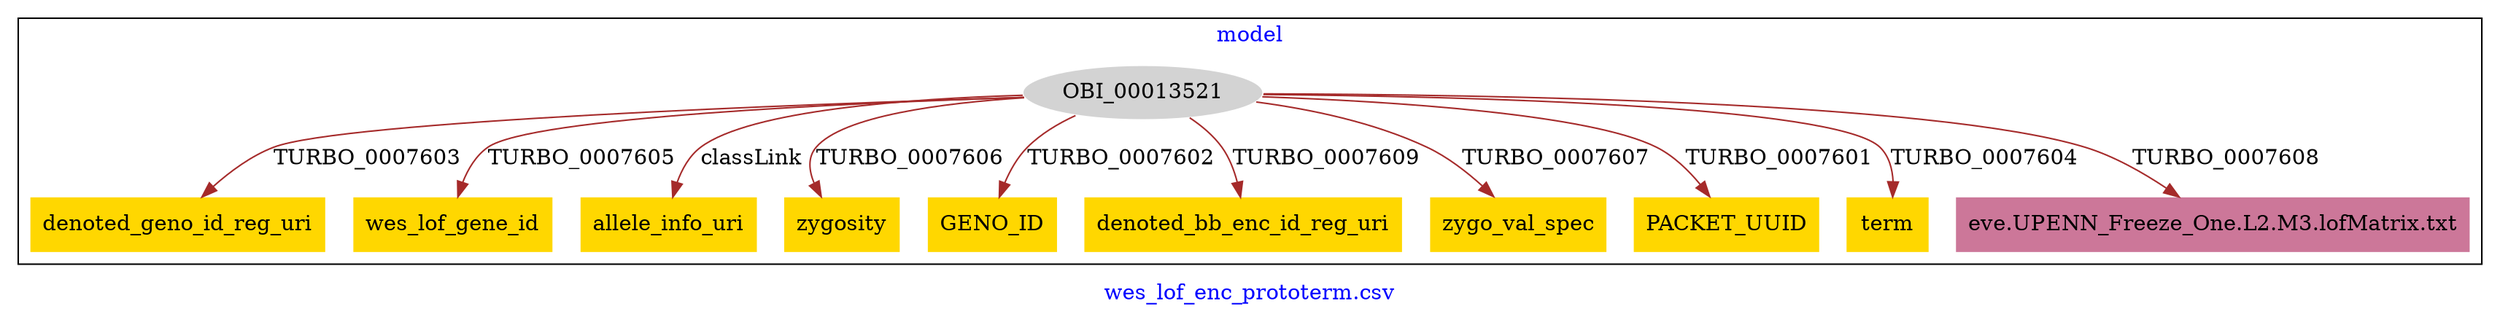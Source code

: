 digraph n0 {
fontcolor="blue"
remincross="true"
label="wes_lof_enc_prototerm.csv"
subgraph cluster {
label="model"
n2[style="filled",color="white",fillcolor="lightgray",label="OBI_00013521"];
n3[shape="plaintext",style="filled",fillcolor="gold",label="denoted_geno_id_reg_uri"];
n4[shape="plaintext",style="filled",fillcolor="gold",label="wes_lof_gene_id"];
n5[shape="plaintext",style="filled",fillcolor="gold",label="allele_info_uri"];
n6[shape="plaintext",style="filled",fillcolor="gold",label="zygosity"];
n7[shape="plaintext",style="filled",fillcolor="gold",label="GENO_ID"];
n8[shape="plaintext",style="filled",fillcolor="gold",label="denoted_bb_enc_id_reg_uri"];
n9[shape="plaintext",style="filled",fillcolor="gold",label="zygo_val_spec"];
n10[shape="plaintext",style="filled",fillcolor="gold",label="PACKET_UUID"];
n11[shape="plaintext",style="filled",fillcolor="gold",label="term"];
n12[shape="plaintext",style="filled",fillcolor="#CC7799",label="eve.UPENN_Freeze_One.L2.M3.lofMatrix.txt"];
}
n2 -> n3[color="brown",fontcolor="black",label="TURBO_0007603"]
n2 -> n4[color="brown",fontcolor="black",label="TURBO_0007605"]
n2 -> n5[color="brown",fontcolor="black",label="classLink"]
n2 -> n6[color="brown",fontcolor="black",label="TURBO_0007606"]
n2 -> n7[color="brown",fontcolor="black",label="TURBO_0007602"]
n2 -> n8[color="brown",fontcolor="black",label="TURBO_0007609"]
n2 -> n9[color="brown",fontcolor="black",label="TURBO_0007607"]
n2 -> n10[color="brown",fontcolor="black",label="TURBO_0007601"]
n2 -> n11[color="brown",fontcolor="black",label="TURBO_0007604"]
n2 -> n12[color="brown",fontcolor="black",label="TURBO_0007608"]
}
